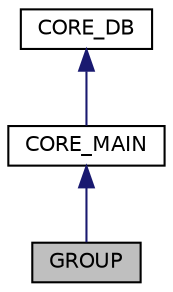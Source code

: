 digraph "GROUP"
{
  edge [fontname="Helvetica",fontsize="10",labelfontname="Helvetica",labelfontsize="10"];
  node [fontname="Helvetica",fontsize="10",shape=record];
  Node1 [label="GROUP",height=0.2,width=0.4,color="black", fillcolor="grey75", style="filled" fontcolor="black"];
  Node2 -> Node1 [dir="back",color="midnightblue",fontsize="10",style="solid"];
  Node2 [label="CORE_MAIN",height=0.2,width=0.4,color="black", fillcolor="white", style="filled",URL="$class_c_o_r_e___m_a_i_n.html"];
  Node3 -> Node2 [dir="back",color="midnightblue",fontsize="10",style="solid"];
  Node3 [label="CORE_DB",height=0.2,width=0.4,color="black", fillcolor="white", style="filled",URL="$class_c_o_r_e___d_b.html"];
}
